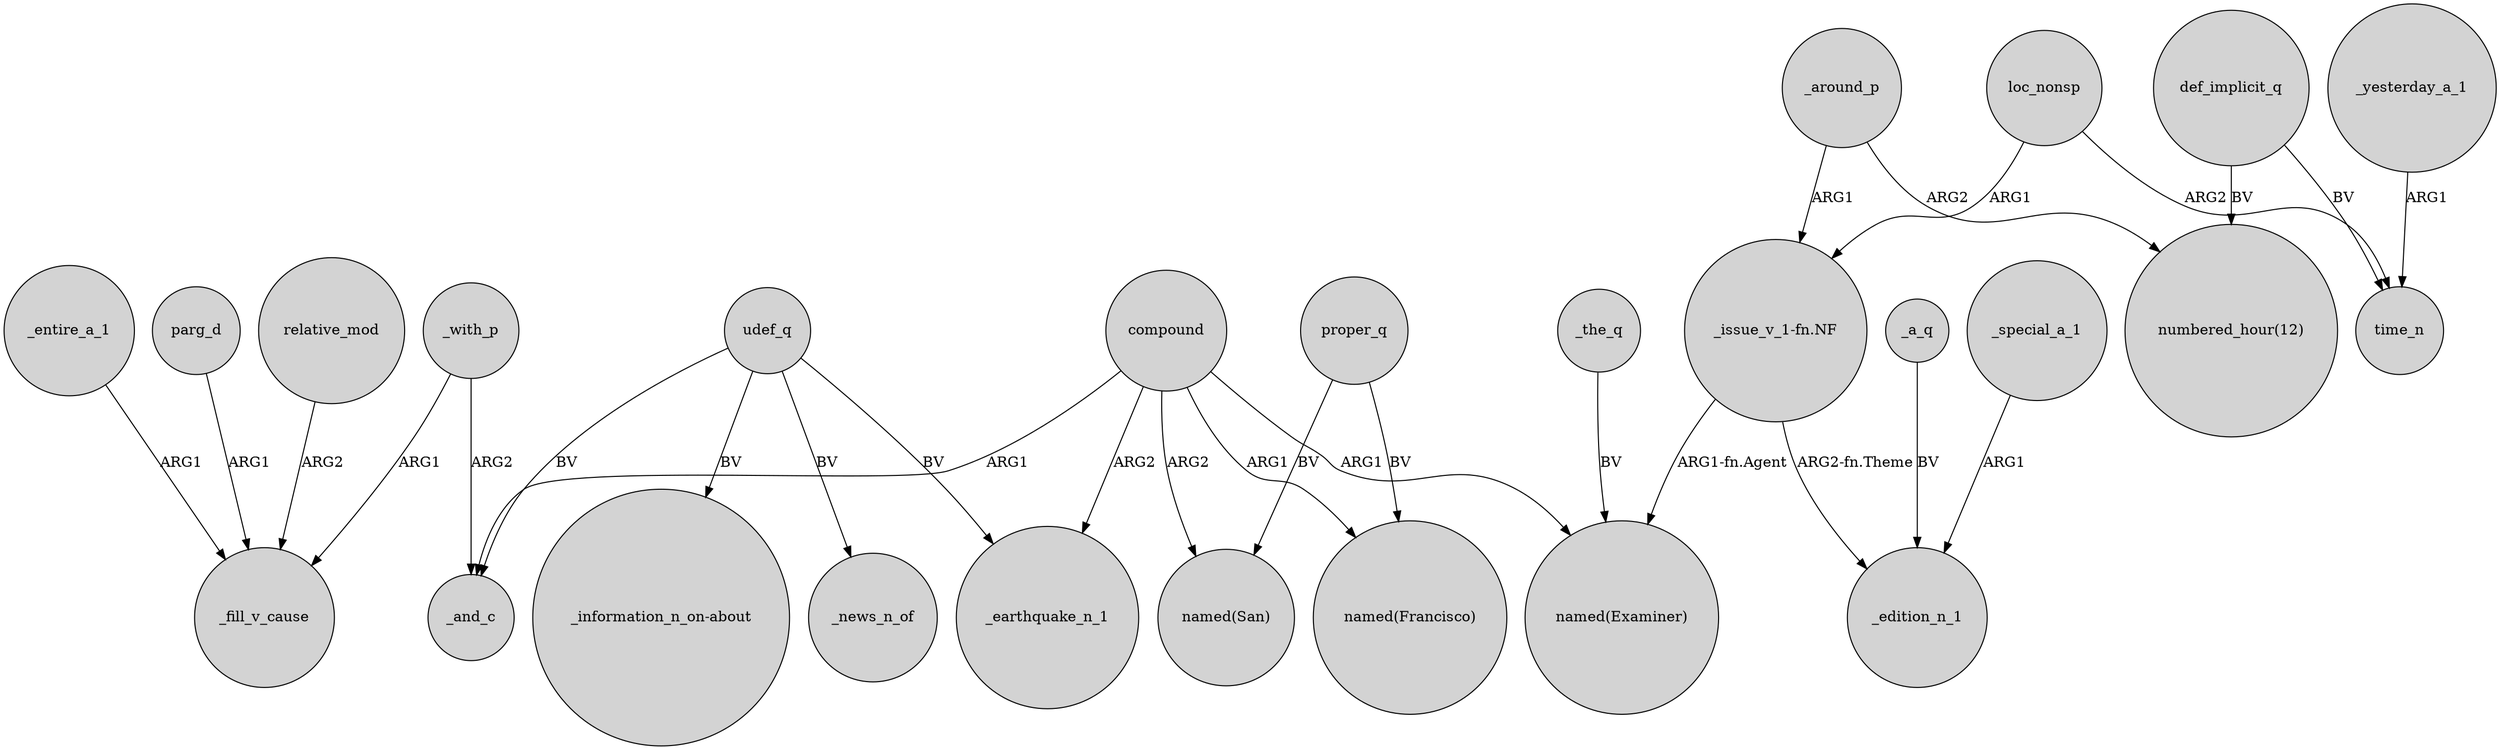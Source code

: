 digraph {
	node [shape=circle style=filled]
	relative_mod -> _fill_v_cause [label=ARG2]
	loc_nonsp -> "_issue_v_1-fn.NF" [label=ARG1]
	_with_p -> _and_c [label=ARG2]
	_yesterday_a_1 -> time_n [label=ARG1]
	compound -> _earthquake_n_1 [label=ARG2]
	proper_q -> "named(Francisco)" [label=BV]
	compound -> "named(San)" [label=ARG2]
	_the_q -> "named(Examiner)" [label=BV]
	compound -> "named(Examiner)" [label=ARG1]
	udef_q -> _earthquake_n_1 [label=BV]
	loc_nonsp -> time_n [label=ARG2]
	udef_q -> "_information_n_on-about" [label=BV]
	_with_p -> _fill_v_cause [label=ARG1]
	"_issue_v_1-fn.NF" -> _edition_n_1 [label="ARG2-fn.Theme"]
	compound -> _and_c [label=ARG1]
	compound -> "named(Francisco)" [label=ARG1]
	_around_p -> "numbered_hour(12)" [label=ARG2]
	_entire_a_1 -> _fill_v_cause [label=ARG1]
	_a_q -> _edition_n_1 [label=BV]
	_special_a_1 -> _edition_n_1 [label=ARG1]
	_around_p -> "_issue_v_1-fn.NF" [label=ARG1]
	proper_q -> "named(San)" [label=BV]
	udef_q -> _news_n_of [label=BV]
	parg_d -> _fill_v_cause [label=ARG1]
	"_issue_v_1-fn.NF" -> "named(Examiner)" [label="ARG1-fn.Agent"]
	udef_q -> _and_c [label=BV]
	def_implicit_q -> time_n [label=BV]
	def_implicit_q -> "numbered_hour(12)" [label=BV]
}
